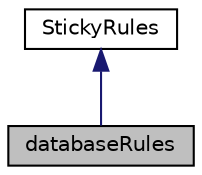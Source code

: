 digraph "databaseRules"
{
  edge [fontname="Helvetica",fontsize="10",labelfontname="Helvetica",labelfontsize="10"];
  node [fontname="Helvetica",fontsize="10",shape=record];
  Node0 [label="databaseRules",height=0.2,width=0.4,color="black", fillcolor="grey75", style="filled", fontcolor="black"];
  Node1 -> Node0 [dir="back",color="midnightblue",fontsize="10",style="solid",fontname="Helvetica"];
  Node1 [label="StickyRules",height=0.2,width=0.4,color="black", fillcolor="white", style="filled",URL="$class_zest_1_1_validation_1_1_sticky_rules.html"];
}
